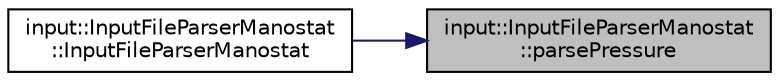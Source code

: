 digraph "input::InputFileParserManostat::parsePressure"
{
 // LATEX_PDF_SIZE
  edge [fontname="Helvetica",fontsize="10",labelfontname="Helvetica",labelfontsize="10"];
  node [fontname="Helvetica",fontsize="10",shape=record];
  rankdir="RL";
  Node1 [label="input::InputFileParserManostat\l::parsePressure",height=0.2,width=0.4,color="black", fillcolor="grey75", style="filled", fontcolor="black",tooltip="Parse the pressure used in the simulation."];
  Node1 -> Node2 [dir="back",color="midnightblue",fontsize="10",style="solid",fontname="Helvetica"];
  Node2 [label="input::InputFileParserManostat\l::InputFileParserManostat",height=0.2,width=0.4,color="black", fillcolor="white", style="filled",URL="$classinput_1_1InputFileParserManostat.html#a00065bd615e525931750403ea505421c",tooltip="Construct a new Input File Parser Manostat:: Input File Parser Manostat object."];
}
